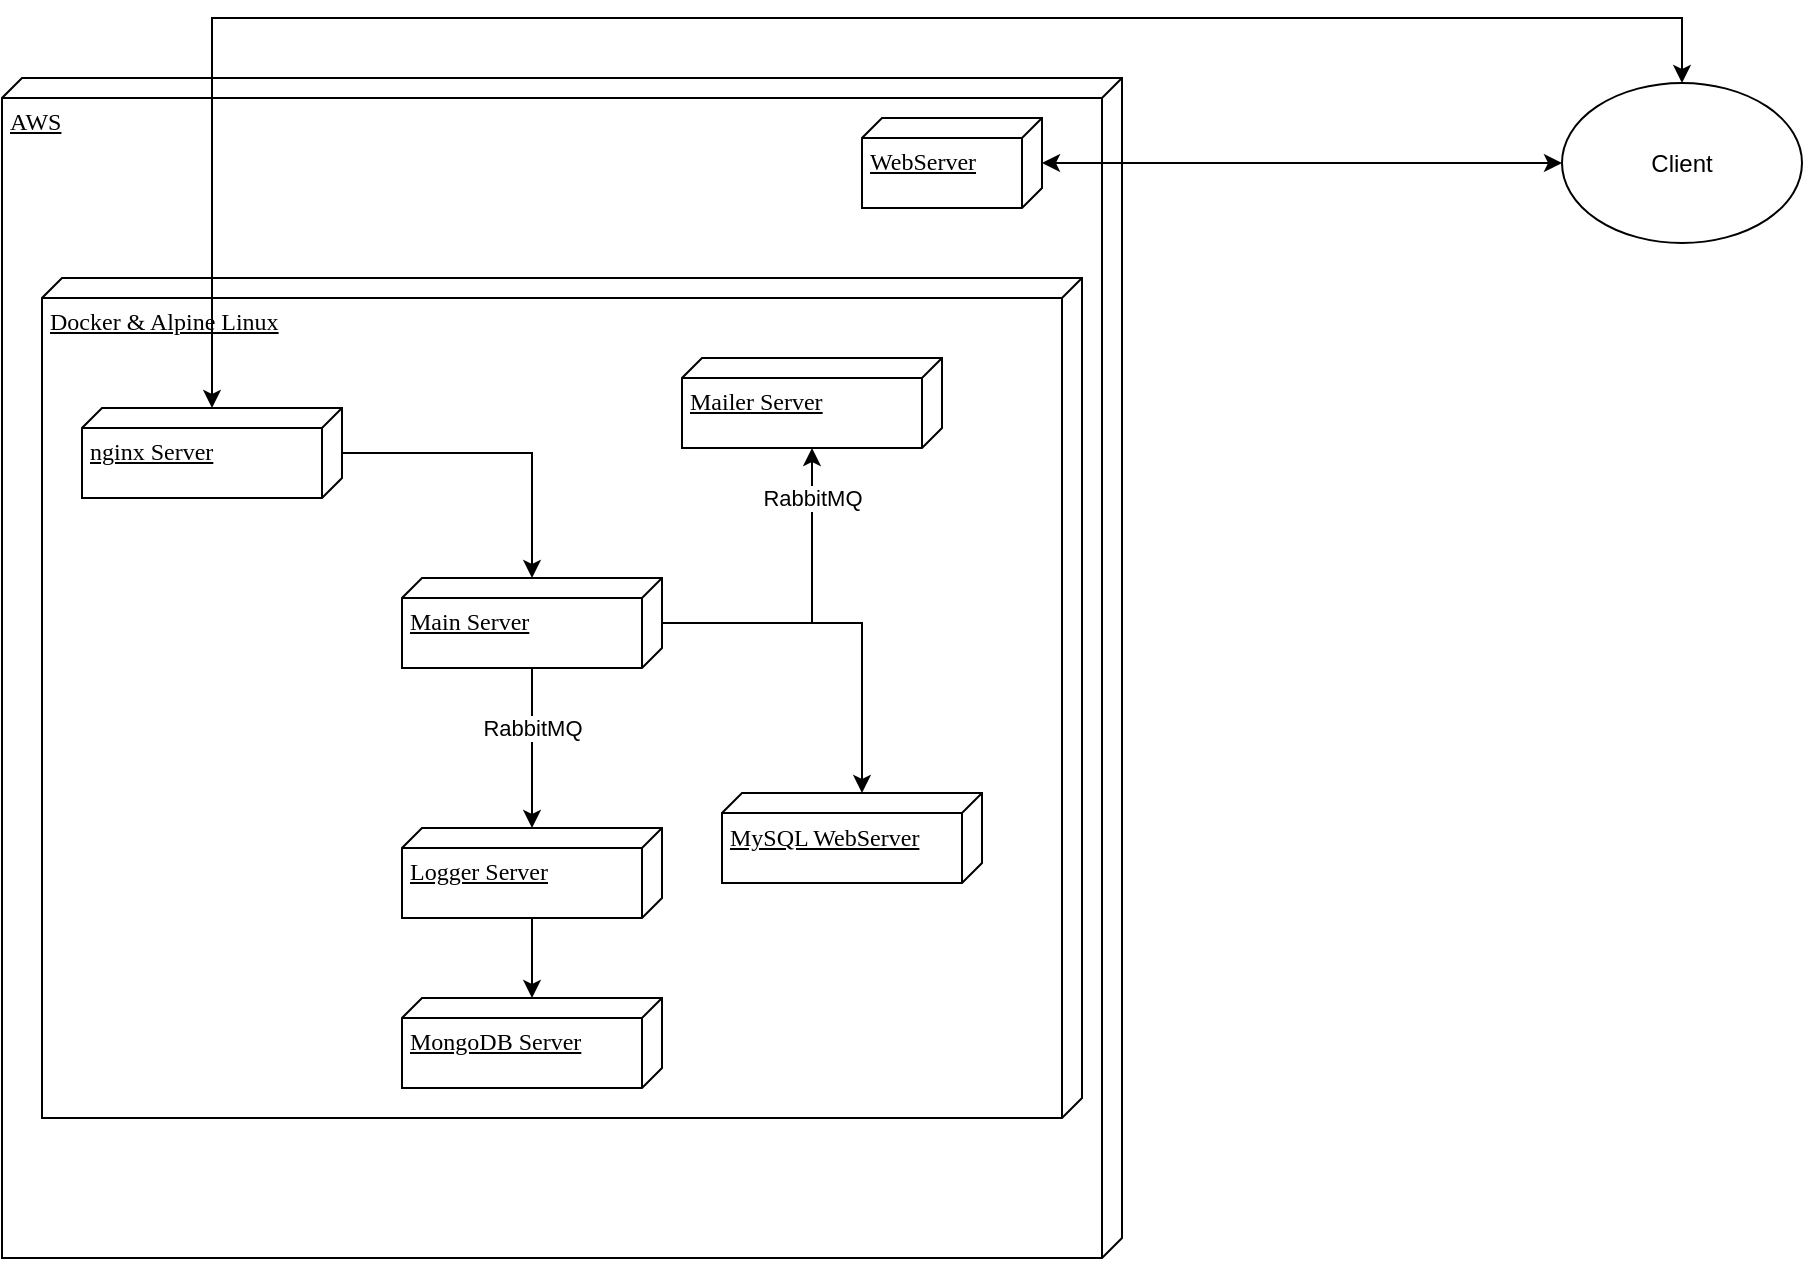 <mxfile version="14.5.1" type="github">
  <diagram name="Page-1" id="5f0bae14-7c28-e335-631c-24af17079c00">
    <mxGraphModel dx="1422" dy="794" grid="1" gridSize="10" guides="1" tooltips="1" connect="1" arrows="1" fold="1" page="1" pageScale="1" pageWidth="1100" pageHeight="850" background="#ffffff" math="0" shadow="0">
      <root>
        <mxCell id="0" />
        <mxCell id="1" parent="0" />
        <mxCell id="39150e848f15840c-1" value="AWS" style="verticalAlign=top;align=left;spacingTop=8;spacingLeft=2;spacingRight=12;shape=cube;size=10;direction=south;fontStyle=4;html=1;rounded=0;shadow=0;comic=0;labelBackgroundColor=none;strokeWidth=1;fontFamily=Verdana;fontSize=12" parent="1" vertex="1">
          <mxGeometry x="50" y="50" width="560" height="590" as="geometry" />
        </mxCell>
        <mxCell id="S9zwyOYW-uAHVlO_xUHf-18" style="edgeStyle=orthogonalEdgeStyle;rounded=0;orthogonalLoop=1;jettySize=auto;html=1;entryX=0;entryY=0.5;entryDx=0;entryDy=0;startArrow=classic;startFill=1;" edge="1" parent="1" source="39150e848f15840c-3" target="S9zwyOYW-uAHVlO_xUHf-17">
          <mxGeometry relative="1" as="geometry" />
        </mxCell>
        <mxCell id="39150e848f15840c-3" value="WebServer" style="verticalAlign=top;align=left;spacingTop=8;spacingLeft=2;spacingRight=12;shape=cube;size=10;direction=south;fontStyle=4;html=1;rounded=0;shadow=0;comic=0;labelBackgroundColor=none;strokeWidth=1;fontFamily=Verdana;fontSize=12" parent="1" vertex="1">
          <mxGeometry x="480" y="70" width="90" height="45" as="geometry" />
        </mxCell>
        <mxCell id="S9zwyOYW-uAHVlO_xUHf-2" value="Docker &amp;amp; Alpine Linux" style="verticalAlign=top;align=left;spacingTop=8;spacingLeft=2;spacingRight=12;shape=cube;size=10;direction=south;fontStyle=4;html=1;rounded=0;shadow=0;comic=0;labelBackgroundColor=none;strokeWidth=1;fontFamily=Verdana;fontSize=12" vertex="1" parent="1">
          <mxGeometry x="70" y="150" width="520" height="420" as="geometry" />
        </mxCell>
        <mxCell id="S9zwyOYW-uAHVlO_xUHf-10" style="edgeStyle=orthogonalEdgeStyle;rounded=0;orthogonalLoop=1;jettySize=auto;html=1;" edge="1" parent="1" source="S9zwyOYW-uAHVlO_xUHf-5" target="S9zwyOYW-uAHVlO_xUHf-6">
          <mxGeometry relative="1" as="geometry" />
        </mxCell>
        <mxCell id="S9zwyOYW-uAHVlO_xUHf-14" value="RabbitMQ" style="edgeLabel;html=1;align=center;verticalAlign=middle;resizable=0;points=[];" vertex="1" connectable="0" parent="S9zwyOYW-uAHVlO_xUHf-10">
          <mxGeometry x="0.699" relative="1" as="geometry">
            <mxPoint as="offset" />
          </mxGeometry>
        </mxCell>
        <mxCell id="S9zwyOYW-uAHVlO_xUHf-11" style="edgeStyle=orthogonalEdgeStyle;rounded=0;orthogonalLoop=1;jettySize=auto;html=1;" edge="1" parent="1" source="S9zwyOYW-uAHVlO_xUHf-5" target="S9zwyOYW-uAHVlO_xUHf-7">
          <mxGeometry relative="1" as="geometry" />
        </mxCell>
        <mxCell id="S9zwyOYW-uAHVlO_xUHf-15" value="RabbitMQ" style="edgeLabel;html=1;align=center;verticalAlign=middle;resizable=0;points=[];" vertex="1" connectable="0" parent="S9zwyOYW-uAHVlO_xUHf-11">
          <mxGeometry x="-0.263" relative="1" as="geometry">
            <mxPoint as="offset" />
          </mxGeometry>
        </mxCell>
        <mxCell id="S9zwyOYW-uAHVlO_xUHf-13" style="edgeStyle=orthogonalEdgeStyle;rounded=0;orthogonalLoop=1;jettySize=auto;html=1;entryX=0;entryY=0;entryDx=0;entryDy=60;entryPerimeter=0;" edge="1" parent="1" source="S9zwyOYW-uAHVlO_xUHf-5" target="S9zwyOYW-uAHVlO_xUHf-3">
          <mxGeometry relative="1" as="geometry" />
        </mxCell>
        <mxCell id="S9zwyOYW-uAHVlO_xUHf-12" style="edgeStyle=orthogonalEdgeStyle;rounded=0;orthogonalLoop=1;jettySize=auto;html=1;" edge="1" parent="1" source="S9zwyOYW-uAHVlO_xUHf-7" target="S9zwyOYW-uAHVlO_xUHf-4">
          <mxGeometry relative="1" as="geometry" />
        </mxCell>
        <mxCell id="S9zwyOYW-uAHVlO_xUHf-9" style="edgeStyle=orthogonalEdgeStyle;rounded=0;orthogonalLoop=1;jettySize=auto;html=1;" edge="1" parent="1" source="S9zwyOYW-uAHVlO_xUHf-8" target="S9zwyOYW-uAHVlO_xUHf-5">
          <mxGeometry relative="1" as="geometry" />
        </mxCell>
        <mxCell id="S9zwyOYW-uAHVlO_xUHf-20" style="edgeStyle=orthogonalEdgeStyle;rounded=0;orthogonalLoop=1;jettySize=auto;html=1;startArrow=classic;startFill=1;" edge="1" parent="1" source="S9zwyOYW-uAHVlO_xUHf-17" target="S9zwyOYW-uAHVlO_xUHf-8">
          <mxGeometry relative="1" as="geometry">
            <Array as="points">
              <mxPoint x="890" y="20" />
              <mxPoint x="155" y="20" />
            </Array>
          </mxGeometry>
        </mxCell>
        <mxCell id="S9zwyOYW-uAHVlO_xUHf-17" value="Client" style="ellipse;whiteSpace=wrap;html=1;" vertex="1" parent="1">
          <mxGeometry x="830" y="52.5" width="120" height="80" as="geometry" />
        </mxCell>
        <mxCell id="S9zwyOYW-uAHVlO_xUHf-8" value="nginx Server&lt;br&gt;" style="verticalAlign=top;align=left;spacingTop=8;spacingLeft=2;spacingRight=12;shape=cube;size=10;direction=south;fontStyle=4;html=1;rounded=0;shadow=0;comic=0;labelBackgroundColor=none;strokeWidth=1;fontFamily=Verdana;fontSize=12" vertex="1" parent="1">
          <mxGeometry x="90" y="215" width="130" height="45" as="geometry" />
        </mxCell>
        <mxCell id="S9zwyOYW-uAHVlO_xUHf-6" value="Mailer Server" style="verticalAlign=top;align=left;spacingTop=8;spacingLeft=2;spacingRight=12;shape=cube;size=10;direction=south;fontStyle=4;html=1;rounded=0;shadow=0;comic=0;labelBackgroundColor=none;strokeWidth=1;fontFamily=Verdana;fontSize=12" vertex="1" parent="1">
          <mxGeometry x="390" y="190" width="130" height="45" as="geometry" />
        </mxCell>
        <mxCell id="S9zwyOYW-uAHVlO_xUHf-5" value="Main Server" style="verticalAlign=top;align=left;spacingTop=8;spacingLeft=2;spacingRight=12;shape=cube;size=10;direction=south;fontStyle=4;html=1;rounded=0;shadow=0;comic=0;labelBackgroundColor=none;strokeWidth=1;fontFamily=Verdana;fontSize=12" vertex="1" parent="1">
          <mxGeometry x="250" y="300" width="130" height="45" as="geometry" />
        </mxCell>
        <mxCell id="S9zwyOYW-uAHVlO_xUHf-7" value="Logger Server" style="verticalAlign=top;align=left;spacingTop=8;spacingLeft=2;spacingRight=12;shape=cube;size=10;direction=south;fontStyle=4;html=1;rounded=0;shadow=0;comic=0;labelBackgroundColor=none;strokeWidth=1;fontFamily=Verdana;fontSize=12" vertex="1" parent="1">
          <mxGeometry x="250" y="425" width="130" height="45" as="geometry" />
        </mxCell>
        <mxCell id="S9zwyOYW-uAHVlO_xUHf-4" value="MongoDB Server" style="verticalAlign=top;align=left;spacingTop=8;spacingLeft=2;spacingRight=12;shape=cube;size=10;direction=south;fontStyle=4;html=1;rounded=0;shadow=0;comic=0;labelBackgroundColor=none;strokeWidth=1;fontFamily=Verdana;fontSize=12" vertex="1" parent="1">
          <mxGeometry x="250" y="510" width="130" height="45" as="geometry" />
        </mxCell>
        <mxCell id="S9zwyOYW-uAHVlO_xUHf-3" value="MySQL WebServer" style="verticalAlign=top;align=left;spacingTop=8;spacingLeft=2;spacingRight=12;shape=cube;size=10;direction=south;fontStyle=4;html=1;rounded=0;shadow=0;comic=0;labelBackgroundColor=none;strokeWidth=1;fontFamily=Verdana;fontSize=12" vertex="1" parent="1">
          <mxGeometry x="410" y="407.5" width="130" height="45" as="geometry" />
        </mxCell>
      </root>
    </mxGraphModel>
  </diagram>
</mxfile>
